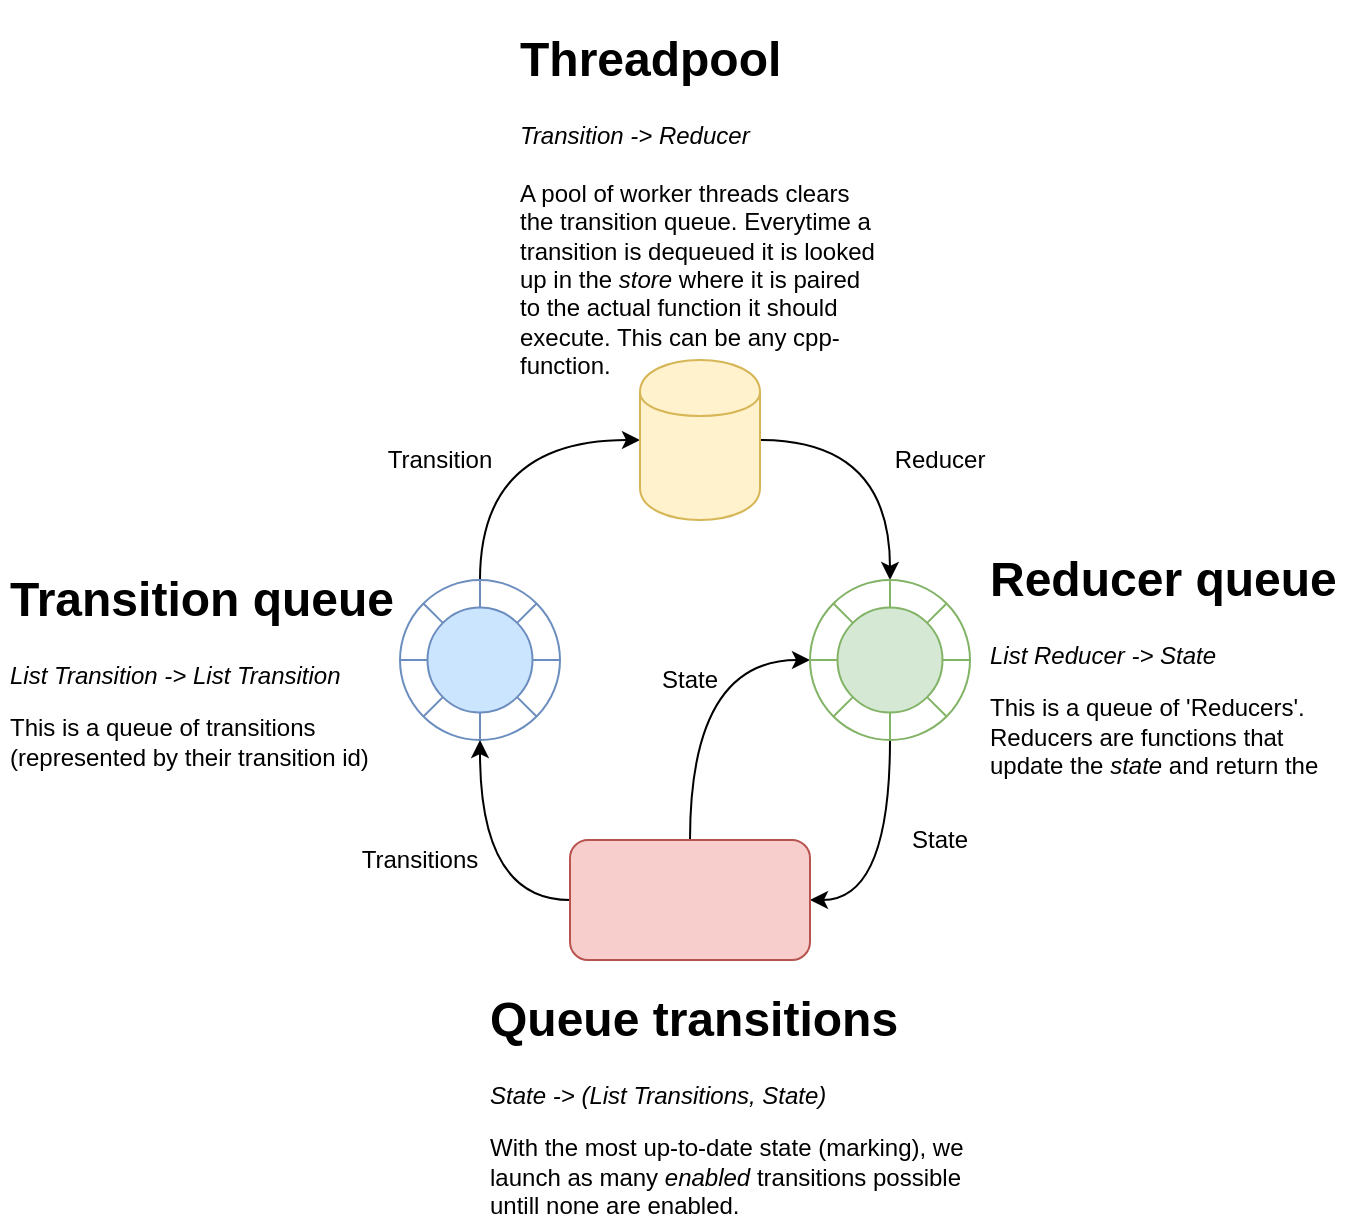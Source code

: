 <mxfile>
    <diagram id="xcK6vMECu_Pod034k29O" name="Page-1">
        <mxGraphModel dx="994" dy="517" grid="1" gridSize="10" guides="1" tooltips="1" connect="1" arrows="1" fold="1" page="1" pageScale="1" pageWidth="850" pageHeight="1100" math="0" shadow="0">
            <root>
                <mxCell id="0"/>
                <mxCell id="1" parent="0"/>
                <mxCell id="nUHTBr9aYNx-pcQYzwJb-15" style="edgeStyle=orthogonalEdgeStyle;curved=1;rounded=0;orthogonalLoop=1;jettySize=auto;html=1;exitX=0.5;exitY=0;exitDx=0;exitDy=0;entryX=0;entryY=0.5;entryDx=0;entryDy=0;" parent="1" source="nUHTBr9aYNx-pcQYzwJb-1" target="nUHTBr9aYNx-pcQYzwJb-3" edge="1">
                    <mxGeometry relative="1" as="geometry"/>
                </mxCell>
                <mxCell id="nUHTBr9aYNx-pcQYzwJb-1" value="" style="ellipse;whiteSpace=wrap;html=1;aspect=fixed;strokeColor=#6c8ebf;fillColor=none;" parent="1" vertex="1">
                    <mxGeometry x="210" y="370" width="80" height="80" as="geometry"/>
                </mxCell>
                <mxCell id="nUHTBr9aYNx-pcQYzwJb-16" style="edgeStyle=orthogonalEdgeStyle;curved=1;rounded=0;orthogonalLoop=1;jettySize=auto;html=1;entryX=1;entryY=0.5;entryDx=0;entryDy=0;exitX=0.5;exitY=1;exitDx=0;exitDy=0;" parent="1" source="13" target="nUHTBr9aYNx-pcQYzwJb-7" edge="1">
                    <mxGeometry relative="1" as="geometry">
                        <mxPoint x="455" y="470" as="sourcePoint"/>
                    </mxGeometry>
                </mxCell>
                <mxCell id="nUHTBr9aYNx-pcQYzwJb-14" style="edgeStyle=orthogonalEdgeStyle;rounded=0;orthogonalLoop=1;jettySize=auto;html=1;exitX=1;exitY=0.5;exitDx=0;exitDy=0;curved=1;entryX=0.5;entryY=0;entryDx=0;entryDy=0;" parent="1" source="nUHTBr9aYNx-pcQYzwJb-3" target="13" edge="1">
                    <mxGeometry relative="1" as="geometry">
                        <mxPoint x="470" y="350" as="targetPoint"/>
                    </mxGeometry>
                </mxCell>
                <mxCell id="nUHTBr9aYNx-pcQYzwJb-3" value="" style="shape=cylinder;whiteSpace=wrap;html=1;boundedLbl=1;backgroundOutline=1;fillColor=#fff2cc;strokeColor=#d6b656;" parent="1" vertex="1">
                    <mxGeometry x="330" y="260" width="60" height="80" as="geometry"/>
                </mxCell>
                <mxCell id="nUHTBr9aYNx-pcQYzwJb-4" value="&lt;h1&gt;Transition queue&lt;/h1&gt;&lt;p&gt;&lt;i&gt;List Transition -&amp;gt; List Transition&amp;nbsp;&lt;/i&gt;&lt;/p&gt;&lt;p&gt;This is a queue of transitions (represented by their transition id)&lt;/p&gt;" style="text;html=1;strokeColor=none;fillColor=none;spacing=5;spacingTop=-20;whiteSpace=wrap;overflow=hidden;rounded=0;" parent="1" vertex="1">
                    <mxGeometry x="10" y="360" width="230" height="120" as="geometry"/>
                </mxCell>
                <mxCell id="nUHTBr9aYNx-pcQYzwJb-5" value="&lt;h1&gt;Reducer queue&lt;/h1&gt;&lt;p&gt;&lt;i&gt;List Reducer -&amp;gt; State&lt;/i&gt;&lt;/p&gt;&lt;p&gt;This is a queue of 'Reducers'. Reducers are functions that update the &lt;i&gt;state&lt;/i&gt;&amp;nbsp;and return the new state.&amp;nbsp;&lt;/p&gt;" style="text;html=1;strokeColor=none;fillColor=none;spacing=5;spacingTop=-20;whiteSpace=wrap;overflow=hidden;rounded=0;" parent="1" vertex="1">
                    <mxGeometry x="500" y="350" width="190" height="120" as="geometry"/>
                </mxCell>
                <mxCell id="nUHTBr9aYNx-pcQYzwJb-6" value="&lt;h1&gt;Threadpool&lt;/h1&gt;&lt;div&gt;&lt;span&gt;&lt;i&gt;Transition -&amp;gt; Reducer&lt;/i&gt;&lt;/span&gt;&lt;/div&gt;&lt;div&gt;&lt;span&gt;&lt;br&gt;&lt;/span&gt;&lt;/div&gt;&lt;div&gt;&lt;span&gt;A pool of worker threads clears the transition queue. Everytime a transition is dequeued it is looked up in the &lt;i&gt;store&lt;/i&gt;&amp;nbsp;where it is paired to the actual function it should execute. This can be any cpp-function.&lt;/span&gt;&lt;/div&gt;" style="text;html=1;strokeColor=none;fillColor=none;spacing=5;spacingTop=-20;whiteSpace=wrap;overflow=hidden;rounded=0;" parent="1" vertex="1">
                    <mxGeometry x="265" y="90" width="190" height="180" as="geometry"/>
                </mxCell>
                <mxCell id="nUHTBr9aYNx-pcQYzwJb-17" style="edgeStyle=orthogonalEdgeStyle;curved=1;rounded=0;orthogonalLoop=1;jettySize=auto;html=1;exitX=0;exitY=0.5;exitDx=0;exitDy=0;entryX=0.5;entryY=1;entryDx=0;entryDy=0;" parent="1" source="nUHTBr9aYNx-pcQYzwJb-7" target="nUHTBr9aYNx-pcQYzwJb-1" edge="1">
                    <mxGeometry relative="1" as="geometry"/>
                </mxCell>
                <mxCell id="nUHTBr9aYNx-pcQYzwJb-20" style="edgeStyle=orthogonalEdgeStyle;curved=1;rounded=0;orthogonalLoop=1;jettySize=auto;html=1;exitX=0.5;exitY=0;exitDx=0;exitDy=0;entryX=0;entryY=0.5;entryDx=0;entryDy=0;" parent="1" source="nUHTBr9aYNx-pcQYzwJb-7" target="13" edge="1">
                    <mxGeometry relative="1" as="geometry">
                        <mxPoint x="390" y="410" as="targetPoint"/>
                    </mxGeometry>
                </mxCell>
                <mxCell id="nUHTBr9aYNx-pcQYzwJb-7" value="" style="rounded=1;whiteSpace=wrap;html=1;fillColor=#f8cecc;strokeColor=#b85450;" parent="1" vertex="1">
                    <mxGeometry x="295" y="500" width="120" height="60" as="geometry"/>
                </mxCell>
                <mxCell id="nUHTBr9aYNx-pcQYzwJb-11" value="&lt;h1&gt;Queue transitions&lt;/h1&gt;&lt;p&gt;&lt;i&gt;State -&amp;gt; (List Transitions, State)&amp;nbsp;&lt;/i&gt;&lt;/p&gt;&lt;p&gt;With the most up-to-date state (marking), we launch as many &lt;i&gt;enabled&lt;/i&gt; transitions possible untill none are enabled.&lt;/p&gt;" style="text;html=1;strokeColor=none;fillColor=none;spacing=5;spacingTop=-20;whiteSpace=wrap;overflow=hidden;rounded=0;" parent="1" vertex="1">
                    <mxGeometry x="250" y="570" width="250" height="120" as="geometry"/>
                </mxCell>
                <mxCell id="nUHTBr9aYNx-pcQYzwJb-21" value="Transitions" style="text;html=1;strokeColor=none;fillColor=none;align=center;verticalAlign=middle;whiteSpace=wrap;rounded=0;" parent="1" vertex="1">
                    <mxGeometry x="200" y="500" width="40" height="20" as="geometry"/>
                </mxCell>
                <mxCell id="nUHTBr9aYNx-pcQYzwJb-22" value="Transition" style="text;html=1;strokeColor=none;fillColor=none;align=center;verticalAlign=middle;whiteSpace=wrap;rounded=0;" parent="1" vertex="1">
                    <mxGeometry x="210" y="300" width="40" height="20" as="geometry"/>
                </mxCell>
                <mxCell id="nUHTBr9aYNx-pcQYzwJb-23" value="Reducer" style="text;html=1;strokeColor=none;fillColor=none;align=center;verticalAlign=middle;whiteSpace=wrap;rounded=0;" parent="1" vertex="1">
                    <mxGeometry x="460" y="300" width="40" height="20" as="geometry"/>
                </mxCell>
                <mxCell id="nUHTBr9aYNx-pcQYzwJb-24" value="State" style="text;html=1;strokeColor=none;fillColor=none;align=center;verticalAlign=middle;whiteSpace=wrap;rounded=0;" parent="1" vertex="1">
                    <mxGeometry x="460" y="490" width="40" height="20" as="geometry"/>
                </mxCell>
                <mxCell id="nUHTBr9aYNx-pcQYzwJb-25" value="State" style="text;html=1;strokeColor=none;fillColor=none;align=center;verticalAlign=middle;whiteSpace=wrap;rounded=0;" parent="1" vertex="1">
                    <mxGeometry x="335" y="410" width="40" height="20" as="geometry"/>
                </mxCell>
                <mxCell id="2" value="" style="ellipse;whiteSpace=wrap;html=1;aspect=fixed;strokeColor=#6C8EBF;fillColor=#CCE5FF;" vertex="1" parent="1">
                    <mxGeometry x="223.75" y="383.75" width="52.5" height="52.5" as="geometry"/>
                </mxCell>
                <mxCell id="4" value="" style="endArrow=none;html=1;exitX=0;exitY=0.5;exitDx=0;exitDy=0;entryX=0;entryY=0.5;entryDx=0;entryDy=0;strokeColor=#6C8EBF;" edge="1" parent="1" source="nUHTBr9aYNx-pcQYzwJb-1" target="2">
                    <mxGeometry width="50" height="50" relative="1" as="geometry">
                        <mxPoint x="260" y="430" as="sourcePoint"/>
                        <mxPoint x="310" y="380" as="targetPoint"/>
                    </mxGeometry>
                </mxCell>
                <mxCell id="5" value="" style="endArrow=none;html=1;exitX=0;exitY=1;exitDx=0;exitDy=0;entryX=0;entryY=1;entryDx=0;entryDy=0;strokeColor=#6C8EBF;" edge="1" parent="1" source="nUHTBr9aYNx-pcQYzwJb-1" target="2">
                    <mxGeometry width="50" height="50" relative="1" as="geometry">
                        <mxPoint x="220" y="420" as="sourcePoint"/>
                        <mxPoint x="233.75" y="420" as="targetPoint"/>
                    </mxGeometry>
                </mxCell>
                <mxCell id="6" value="" style="endArrow=none;html=1;exitX=0.5;exitY=1;exitDx=0;exitDy=0;entryX=0.5;entryY=1;entryDx=0;entryDy=0;strokeColor=#6C8EBF;" edge="1" parent="1" source="nUHTBr9aYNx-pcQYzwJb-1" target="2">
                    <mxGeometry width="50" height="50" relative="1" as="geometry">
                        <mxPoint x="230" y="430" as="sourcePoint"/>
                        <mxPoint x="243.75" y="430" as="targetPoint"/>
                    </mxGeometry>
                </mxCell>
                <mxCell id="7" value="" style="endArrow=none;html=1;exitX=1;exitY=1;exitDx=0;exitDy=0;entryX=1;entryY=1;entryDx=0;entryDy=0;strokeColor=#6C8EBF;" edge="1" parent="1" source="2" target="nUHTBr9aYNx-pcQYzwJb-1">
                    <mxGeometry width="50" height="50" relative="1" as="geometry">
                        <mxPoint x="240" y="440" as="sourcePoint"/>
                        <mxPoint x="253.75" y="440" as="targetPoint"/>
                    </mxGeometry>
                </mxCell>
                <mxCell id="8" value="" style="endArrow=none;html=1;exitX=1;exitY=0.5;exitDx=0;exitDy=0;entryX=1;entryY=0.5;entryDx=0;entryDy=0;strokeColor=#6C8EBF;" edge="1" parent="1" source="2" target="nUHTBr9aYNx-pcQYzwJb-1">
                    <mxGeometry width="50" height="50" relative="1" as="geometry">
                        <mxPoint x="250" y="450" as="sourcePoint"/>
                        <mxPoint x="263.75" y="450" as="targetPoint"/>
                    </mxGeometry>
                </mxCell>
                <mxCell id="9" value="" style="endArrow=none;html=1;entryX=1;entryY=0;entryDx=0;entryDy=0;strokeColor=#6C8EBF;" edge="1" parent="1" source="nUHTBr9aYNx-pcQYzwJb-1" target="2">
                    <mxGeometry width="50" height="50" relative="1" as="geometry">
                        <mxPoint x="260" y="460" as="sourcePoint"/>
                        <mxPoint x="273.75" y="460" as="targetPoint"/>
                    </mxGeometry>
                </mxCell>
                <mxCell id="11" value="" style="endArrow=none;html=1;entryX=0.5;entryY=0;entryDx=0;entryDy=0;strokeColor=#6C8EBF;exitX=0.5;exitY=0;exitDx=0;exitDy=0;" edge="1" parent="1" source="nUHTBr9aYNx-pcQYzwJb-1" target="2">
                    <mxGeometry width="50" height="50" relative="1" as="geometry">
                        <mxPoint x="270" y="368" as="sourcePoint"/>
                        <mxPoint x="293.75" y="480" as="targetPoint"/>
                    </mxGeometry>
                </mxCell>
                <mxCell id="12" value="" style="endArrow=none;html=1;entryX=0;entryY=0;entryDx=0;entryDy=0;strokeColor=#6C8EBF;exitX=0;exitY=0;exitDx=0;exitDy=0;" edge="1" parent="1" source="nUHTBr9aYNx-pcQYzwJb-1" target="2">
                    <mxGeometry width="50" height="50" relative="1" as="geometry">
                        <mxPoint x="260" y="380" as="sourcePoint"/>
                        <mxPoint x="260" y="393.75" as="targetPoint"/>
                    </mxGeometry>
                </mxCell>
                <mxCell id="13" value="" style="ellipse;whiteSpace=wrap;html=1;aspect=fixed;strokeColor=#82B366;fillColor=none;" vertex="1" parent="1">
                    <mxGeometry x="415" y="370" width="80" height="80" as="geometry"/>
                </mxCell>
                <mxCell id="14" value="" style="ellipse;whiteSpace=wrap;html=1;aspect=fixed;strokeColor=#82B366;fillColor=#D5E8D4;" vertex="1" parent="1">
                    <mxGeometry x="428.75" y="383.75" width="52.5" height="52.5" as="geometry"/>
                </mxCell>
                <mxCell id="15" value="" style="endArrow=none;html=1;exitX=0;exitY=0.5;exitDx=0;exitDy=0;entryX=0;entryY=0.5;entryDx=0;entryDy=0;strokeColor=#82B366;" edge="1" parent="1" source="13" target="14">
                    <mxGeometry width="50" height="50" relative="1" as="geometry">
                        <mxPoint x="465" y="430" as="sourcePoint"/>
                        <mxPoint x="515" y="380" as="targetPoint"/>
                    </mxGeometry>
                </mxCell>
                <mxCell id="16" value="" style="endArrow=none;html=1;exitX=0;exitY=1;exitDx=0;exitDy=0;entryX=0;entryY=1;entryDx=0;entryDy=0;strokeColor=#82B366;" edge="1" parent="1" source="13" target="14">
                    <mxGeometry width="50" height="50" relative="1" as="geometry">
                        <mxPoint x="425" y="420" as="sourcePoint"/>
                        <mxPoint x="438.75" y="420" as="targetPoint"/>
                    </mxGeometry>
                </mxCell>
                <mxCell id="17" value="" style="endArrow=none;html=1;exitX=0.5;exitY=1;exitDx=0;exitDy=0;entryX=0.5;entryY=1;entryDx=0;entryDy=0;strokeColor=#82B366;" edge="1" parent="1" source="13" target="14">
                    <mxGeometry width="50" height="50" relative="1" as="geometry">
                        <mxPoint x="435" y="430" as="sourcePoint"/>
                        <mxPoint x="448.75" y="430" as="targetPoint"/>
                    </mxGeometry>
                </mxCell>
                <mxCell id="18" value="" style="endArrow=none;html=1;exitX=1;exitY=1;exitDx=0;exitDy=0;entryX=1;entryY=1;entryDx=0;entryDy=0;strokeColor=#82B366;" edge="1" parent="1" source="14" target="13">
                    <mxGeometry width="50" height="50" relative="1" as="geometry">
                        <mxPoint x="445" y="440" as="sourcePoint"/>
                        <mxPoint x="458.75" y="440" as="targetPoint"/>
                    </mxGeometry>
                </mxCell>
                <mxCell id="19" value="" style="endArrow=none;html=1;exitX=1;exitY=0.5;exitDx=0;exitDy=0;entryX=1;entryY=0.5;entryDx=0;entryDy=0;strokeColor=#82B366;" edge="1" parent="1" source="14" target="13">
                    <mxGeometry width="50" height="50" relative="1" as="geometry">
                        <mxPoint x="455" y="450" as="sourcePoint"/>
                        <mxPoint x="468.75" y="450" as="targetPoint"/>
                    </mxGeometry>
                </mxCell>
                <mxCell id="20" value="" style="endArrow=none;html=1;entryX=1;entryY=0;entryDx=0;entryDy=0;strokeColor=#82B366;" edge="1" parent="1" source="13" target="14">
                    <mxGeometry width="50" height="50" relative="1" as="geometry">
                        <mxPoint x="465" y="460" as="sourcePoint"/>
                        <mxPoint x="478.75" y="460" as="targetPoint"/>
                    </mxGeometry>
                </mxCell>
                <mxCell id="21" value="" style="endArrow=none;html=1;entryX=0.5;entryY=0;entryDx=0;entryDy=0;exitX=0.5;exitY=0;exitDx=0;exitDy=0;strokeColor=#82B366;" edge="1" parent="1" source="13" target="14">
                    <mxGeometry width="50" height="50" relative="1" as="geometry">
                        <mxPoint x="475" y="368" as="sourcePoint"/>
                        <mxPoint x="498.75" y="480" as="targetPoint"/>
                    </mxGeometry>
                </mxCell>
                <mxCell id="22" value="" style="endArrow=none;html=1;entryX=0;entryY=0;entryDx=0;entryDy=0;exitX=0;exitY=0;exitDx=0;exitDy=0;strokeColor=#82B366;" edge="1" parent="1" source="13" target="14">
                    <mxGeometry width="50" height="50" relative="1" as="geometry">
                        <mxPoint x="465" y="380" as="sourcePoint"/>
                        <mxPoint x="465" y="393.75" as="targetPoint"/>
                    </mxGeometry>
                </mxCell>
            </root>
        </mxGraphModel>
    </diagram>
</mxfile>